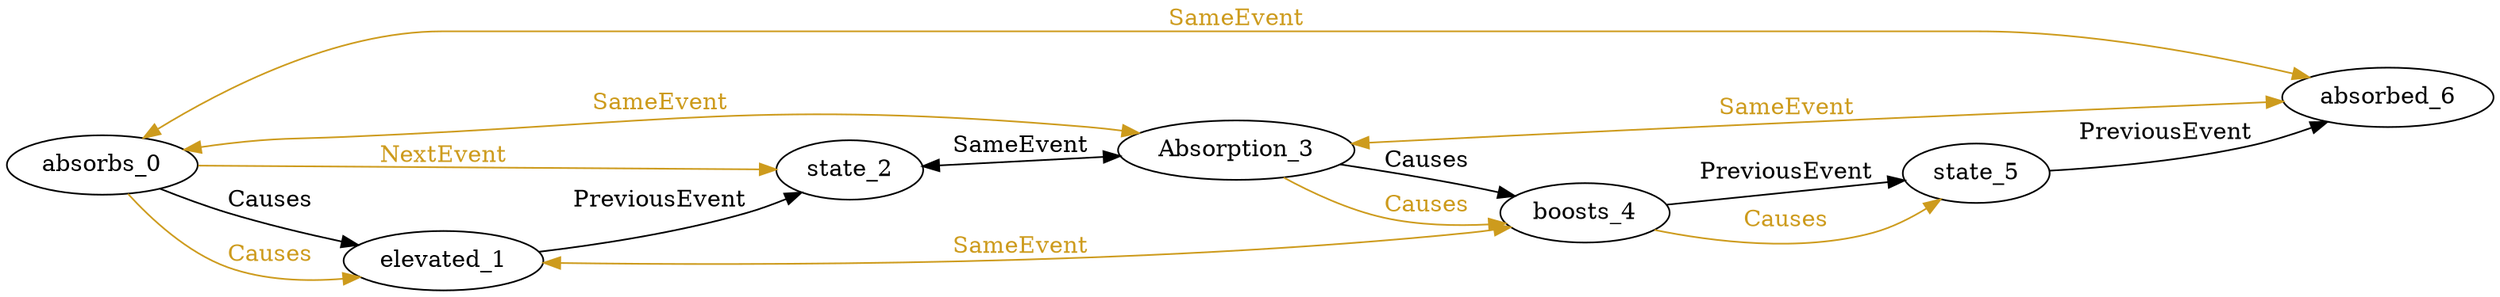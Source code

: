 digraph finite_state_machine { 
	rankdir=LR;
	size="50,50";
node0 [label = "absorbs_0"]
node1 [label = "elevated_1"]
node2 [label = "state_2"]
node3 [label = "Absorption_3"]
node4 [label = "boosts_4"]
node5 [label = "state_5"]
node6 [label = "absorbed_6"]
node0 -> node1 [ label = "Causes" fontcolor="black"  color = "Black"];
node0 -> node1 [ label = "Causes" fontcolor="goldenrod3"  color = "goldenrod3"];
node0 -> node2 [ label = "NextEvent" fontcolor="goldenrod3"  color = "goldenrod3"];
node0 -> node3 [ label = "SameEvent" fontcolor="goldenrod3" dir = "both" color = "goldenrod3"];
node0 -> node6 [ label = "SameEvent" fontcolor="goldenrod3" dir = "both" color = "goldenrod3"];
node1 -> node2 [ label = "PreviousEvent" fontcolor="black"  color = "Black"];
node1 -> node4 [ label = "SameEvent" fontcolor="goldenrod3" dir = "both" color = "goldenrod3"];
node2 -> node3 [ label = "SameEvent" fontcolor="black" dir = "both" color = "Black"];
node3 -> node4 [ label = "Causes" fontcolor="black"  color = "Black"];
node3 -> node4 [ label = "Causes" fontcolor="goldenrod3"  color = "goldenrod3"];
node3 -> node6 [ label = "SameEvent" fontcolor="goldenrod3" dir = "both" color = "goldenrod3"];
node4 -> node5 [ label = "PreviousEvent" fontcolor="black"  color = "Black"];
node4 -> node5 [ label = "Causes" fontcolor="goldenrod3"  color = "goldenrod3"];
node5 -> node6 [ label = "PreviousEvent" fontcolor="black"  color = "Black"];
}